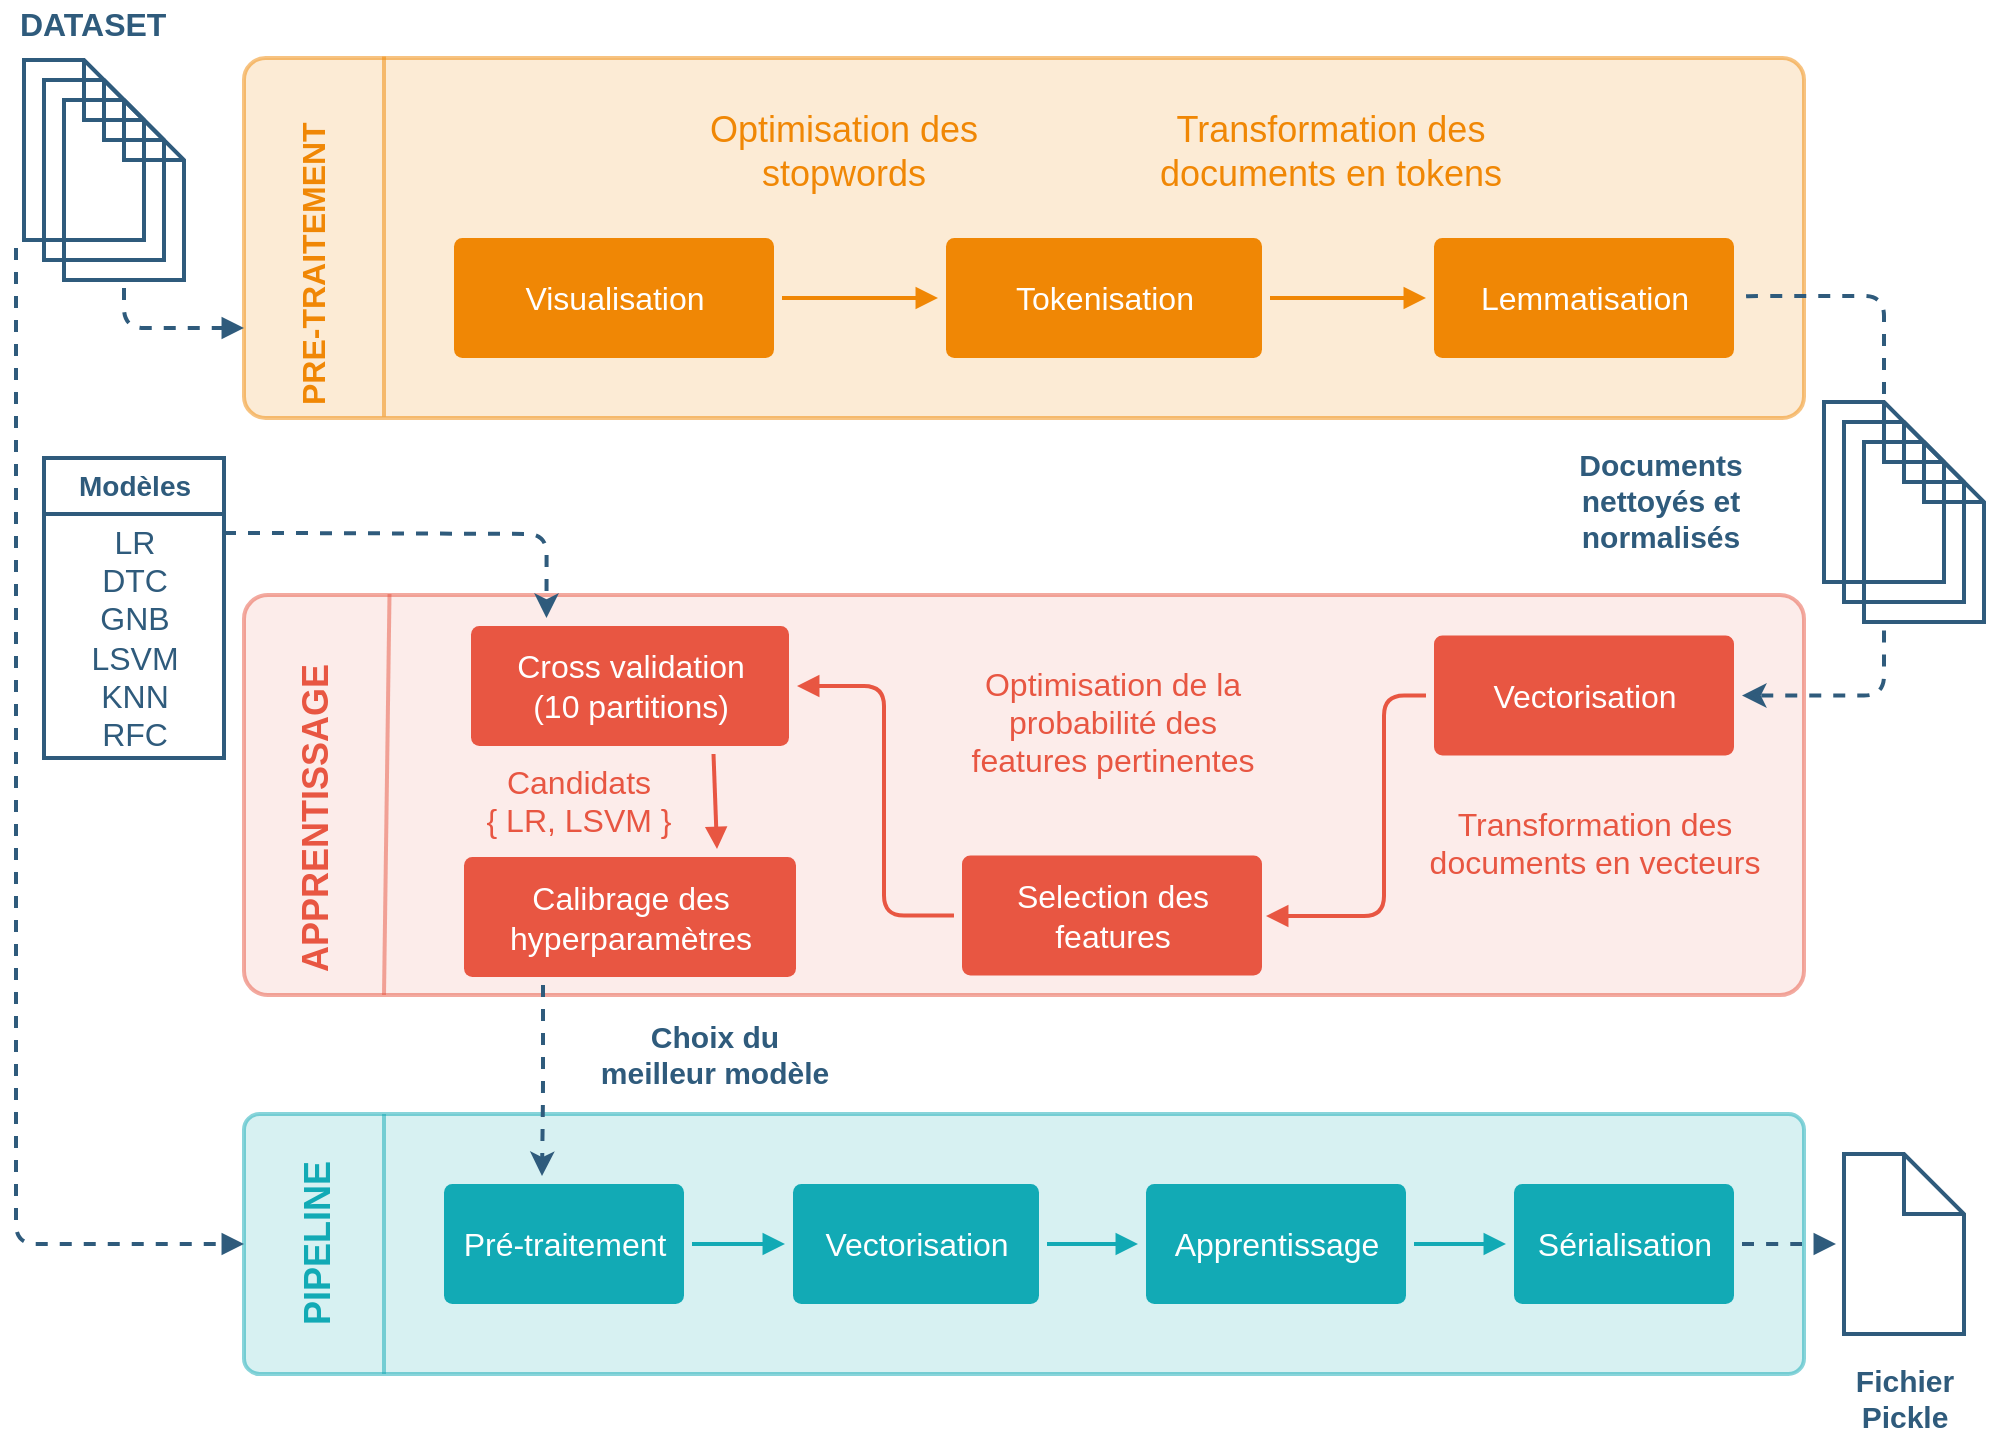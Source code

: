 <mxfile version="10.6.5" type="device"><diagram id="c4d1622c-ef71-313c-c1e9-26d76d500e0e" name="Page-1"><mxGraphModel dx="-206" dy="1120" grid="1" gridSize="10" guides="1" tooltips="1" connect="1" arrows="1" fold="1" page="0" pageScale="1" pageWidth="827" pageHeight="1169" background="#ffffff" math="0" shadow="0"><root><mxCell id="0"/><mxCell id="1" parent="0"/><mxCell id="33154a6bea696ba7-1" value="" style="rounded=1;fillColor=#fad9d5;strokeWidth=2;html=1;strokeColor=#E85642;arcSize=6;opacity=50;" parent="1" vertex="1"><mxGeometry x="1800" y="259.5" width="780" height="200" as="geometry"/></mxCell><mxCell id="33154a6bea696ba7-3" value="" style="rounded=1;fillColor=#FAD7AC;strokeWidth=2;html=1;strokeColor=#F08705;arcSize=6;opacity=50;" parent="1" vertex="1"><mxGeometry x="1800" y="-9" width="780" height="180" as="geometry"/></mxCell><mxCell id="33154a6bea696ba7-4" value="" style="edgeStyle=none;endArrow=none;startArrow=none;strokeWidth=2;html=1;strokeColor=#F08705;opacity=50;endFill=0;" parent="1" edge="1"><mxGeometry x="1892.5" y="-109.75" width="100" height="100" as="geometry"><mxPoint x="1870.0" y="-9.75" as="sourcePoint"/><mxPoint x="1870.0" y="170.25" as="targetPoint"/></mxGeometry></mxCell><mxCell id="33154a6bea696ba7-6" value="&lt;div&gt;Visualisation&lt;/div&gt;" style="rounded=1;fillColor=#f08705;strokeWidth=2;html=1;strokeColor=none;fontColor=#FFFFFF;fontSize=16;arcSize=7;perimeterSpacing=4;" parent="1" vertex="1"><mxGeometry x="1905" y="81" width="160" height="60" as="geometry"/></mxCell><mxCell id="33154a6bea696ba7-7" value="Tokenisation" style="rounded=1;fillColor=#f08705;strokeWidth=2;html=1;strokeColor=none;fontColor=#FFFFFF;fontSize=16;arcSize=7;perimeterSpacing=4;" parent="1" vertex="1"><mxGeometry x="2151" y="81" width="158" height="60" as="geometry"/></mxCell><mxCell id="33154a6bea696ba7-8" value="Lemmatisation" style="rounded=1;fillColor=#f08705;strokeWidth=2;html=1;strokeColor=none;fontColor=#FFFFFF;fontSize=16;arcSize=7;perimeterSpacing=4;" parent="1" vertex="1"><mxGeometry x="2395" y="81" width="150" height="60" as="geometry"/></mxCell><mxCell id="33154a6bea696ba7-11" value="" style="edgeStyle=none;strokeWidth=2;html=1;strokeColor=#F08705;endArrow=block;endFill=1;" parent="1" source="33154a6bea696ba7-6" target="33154a6bea696ba7-7" edge="1"><mxGeometry x="1780" y="-29" width="100" height="100" as="geometry"><mxPoint x="1780" y="71" as="sourcePoint"/><mxPoint x="1880" y="-29" as="targetPoint"/></mxGeometry></mxCell><mxCell id="33154a6bea696ba7-12" value="" style="edgeStyle=none;strokeWidth=2;html=1;strokeColor=#F08705;endArrow=block;endFill=1;" parent="1" source="33154a6bea696ba7-7" target="33154a6bea696ba7-8" edge="1"><mxGeometry x="1780" y="-29" width="100" height="100" as="geometry"><mxPoint x="1780" y="71" as="sourcePoint"/><mxPoint x="1880" y="-29" as="targetPoint"/></mxGeometry></mxCell><mxCell id="33154a6bea696ba7-16" value="&lt;div style=&quot;font-size: 16px;&quot;&gt;PRE-TRAITEMENT&lt;/div&gt;&lt;div style=&quot;font-size: 16px;&quot;&gt;&lt;br style=&quot;font-size: 16px;&quot;&gt;&lt;/div&gt;" style="text;horizontal=0;fontSize=16;fontStyle=1;html=1;fontColor=#F08705;labelBackgroundColor=none;" parent="1" vertex="1"><mxGeometry x="1818" y="-4.5" width="32" height="171" as="geometry"/></mxCell><mxCell id="33154a6bea696ba7-18" value="" style="edgeStyle=none;endArrow=none;startArrow=none;strokeWidth=2;html=1;strokeColor=#E85642;opacity=50;endFill=0;" parent="1" edge="1"><mxGeometry x="1895.25" y="159.0" width="100" height="100" as="geometry"><mxPoint x="1872.75" y="259" as="sourcePoint"/><mxPoint x="1870" y="459.5" as="targetPoint"/></mxGeometry></mxCell><mxCell id="33154a6bea696ba7-19" value="&lt;div&gt;Cross validation&lt;/div&gt;&lt;div&gt;(10 partitions)&lt;br&gt;&lt;/div&gt;" style="rounded=1;fillColor=#e85642;strokeWidth=2;html=1;strokeColor=none;fontColor=#FFFFFF;fontSize=16;arcSize=7;perimeterSpacing=4;" parent="1" vertex="1"><mxGeometry x="1913.5" y="275" width="159" height="60" as="geometry"/></mxCell><mxCell id="33154a6bea696ba7-20" value="&lt;div&gt;Selection des&lt;/div&gt;&lt;div&gt;features&lt;br&gt;&lt;/div&gt;" style="rounded=1;fillColor=#e85642;strokeWidth=2;html=1;strokeColor=none;fontColor=#FFFFFF;fontSize=16;arcSize=7;perimeterSpacing=4;" parent="1" vertex="1"><mxGeometry x="2159" y="389.75" width="150" height="60.0" as="geometry"/></mxCell><mxCell id="33154a6bea696ba7-22" value="" style="edgeStyle=orthogonalEdgeStyle;strokeWidth=2;html=1;strokeColor=#e85642;endArrow=block;endFill=1;entryX=1;entryY=0.5;entryDx=0;entryDy=0;exitX=0;exitY=0.5;exitDx=0;exitDy=0;" parent="1" source="33154a6bea696ba7-20" target="33154a6bea696ba7-19" edge="1"><mxGeometry x="1790" y="239.0" width="100" height="100" as="geometry"><mxPoint x="2167" y="390.5" as="sourcePoint"/><mxPoint x="1890" y="239.0" as="targetPoint"/><Array as="points"><mxPoint x="2120" y="420"/><mxPoint x="2120" y="305"/></Array></mxGeometry></mxCell><mxCell id="33154a6bea696ba7-24" value="&lt;div style=&quot;font-size: 18px;&quot;&gt;APPRENTISSAGE&lt;/div&gt;&lt;div style=&quot;font-size: 18px;&quot;&gt;&lt;br style=&quot;font-size: 18px;&quot;&gt;&lt;/div&gt;" style="text;horizontal=0;fontSize=18;fontStyle=1;html=1;strokeColor=none;fontColor=#E85642;labelBackgroundColor=none;" parent="1" vertex="1"><mxGeometry x="1819" y="270" width="31" height="180" as="geometry"/></mxCell><mxCell id="33154a6bea696ba7-40" style="edgeStyle=orthogonalEdgeStyle;html=1;startArrow=none;startFill=0;endArrow=block;endFill=1;jettySize=auto;orthogonalLoop=1;strokeColor=#e85642;strokeWidth=2;fontSize=15;fontColor=#FFFFFF;exitX=0;exitY=0.5;exitDx=0;exitDy=0;" parent="1" source="hcqjCUjl5vDT4tRPfkhe-21" edge="1"><mxGeometry relative="1" as="geometry"><mxPoint x="2431" y="343.5" as="sourcePoint"/><mxPoint x="2311" y="420" as="targetPoint"/><Array as="points"><mxPoint x="2370" y="310"/><mxPoint x="2370" y="420"/></Array></mxGeometry></mxCell><mxCell id="33154a6bea696ba7-42" value="" style="rounded=1;fillColor=#b0e3e6;strokeWidth=2;html=1;strokeColor=#12aab5;arcSize=6;opacity=50;" parent="1" vertex="1"><mxGeometry x="1800" y="519" width="780" height="130" as="geometry"/></mxCell><mxCell id="33154a6bea696ba7-43" value="" style="edgeStyle=none;endArrow=none;startArrow=none;strokeWidth=2;html=1;strokeColor=#12aab5;fontColor=#0E8088;opacity=50;endFill=0;" parent="1" edge="1"><mxGeometry x="1898.07" y="419" width="100" height="100" as="geometry"><mxPoint x="1870.0" y="519" as="sourcePoint"/><mxPoint x="1870" y="649" as="targetPoint"/></mxGeometry></mxCell><mxCell id="33154a6bea696ba7-44" value="PIPELINE" style="text;horizontal=0;fontSize=18;fontStyle=1;html=1;fontColor=#12AAB5;labelBackgroundColor=none;align=center;" parent="1" vertex="1"><mxGeometry x="1820" y="527" width="31" height="114" as="geometry"/></mxCell><mxCell id="33154a6bea696ba7-45" value="Pré-traitement" style="rounded=1;fillColor=#12aab5;strokeWidth=2;html=1;strokeColor=none;fontColor=#FFFFFF;fontSize=16;arcSize=7;perimeterSpacing=4;" parent="1" vertex="1"><mxGeometry x="1900" y="554" width="120" height="60" as="geometry"/></mxCell><mxCell id="33154a6bea696ba7-46" value="Vectorisation" style="rounded=1;fillColor=#12aab5;strokeWidth=2;html=1;strokeColor=none;fontColor=#FFFFFF;fontSize=16;arcSize=7;perimeterSpacing=4;" parent="1" vertex="1"><mxGeometry x="2074.5" y="554" width="123" height="60" as="geometry"/></mxCell><mxCell id="33154a6bea696ba7-53" value="" style="edgeStyle=elbowEdgeStyle;elbow=horizontal;strokeWidth=2;html=1;strokeColor=#12AAB5;endArrow=block;endFill=1;" parent="1" source="33154a6bea696ba7-45" target="33154a6bea696ba7-46" edge="1"><mxGeometry x="1795" y="-275.0" width="100" height="100" as="geometry"><mxPoint x="1795" y="-175.0" as="sourcePoint"/><mxPoint x="1895" y="-275.0" as="targetPoint"/></mxGeometry></mxCell><mxCell id="hcqjCUjl5vDT4tRPfkhe-3" value="" style="shape=note;verticalLabelPosition=middle;verticalAlign=middle;strokeWidth=2;html=1;spacingLeft=5;align=left;strokeColor=#2f5b7c;fontColor=#2F5B7C;spacingRight=4;spacingTop=30;labelPosition=right;fillColor=none;perimeterSpacing=4;" parent="1" vertex="1"><mxGeometry x="1690" y="-8" width="60" height="90" as="geometry"/></mxCell><mxCell id="hcqjCUjl5vDT4tRPfkhe-4" value="" style="shape=note;verticalLabelPosition=middle;verticalAlign=middle;strokeWidth=2;html=1;spacingLeft=5;align=left;strokeColor=#2f5b7c;fontColor=#2F5B7C;spacingRight=4;spacingTop=30;labelPosition=right;fillColor=none;perimeterSpacing=4;" parent="1" vertex="1"><mxGeometry x="1700" y="2" width="60" height="90" as="geometry"/></mxCell><mxCell id="hcqjCUjl5vDT4tRPfkhe-5" value="" style="shape=note;verticalLabelPosition=middle;verticalAlign=middle;strokeWidth=2;html=1;spacingLeft=5;align=left;strokeColor=#2f5b7c;fontColor=#2F5B7C;spacingRight=4;spacingTop=30;labelPosition=right;fillColor=none;perimeterSpacing=4;" parent="1" vertex="1"><mxGeometry x="1710" y="12" width="60" height="90" as="geometry"/></mxCell><mxCell id="hcqjCUjl5vDT4tRPfkhe-6" value="" style="dashed=1;rounded=1;strokeWidth=2;html=1;verticalAlign=bottom;strokeColor=#2f5b7c;fontSize=15;fontColor=#2F5B7C;spacingBottom=2;endArrow=block;endFill=1;targetPerimeterSpacing=0;sourcePerimeterSpacing=2;labelBackgroundColor=none;exitX=0.5;exitY=1;exitDx=0;exitDy=0;exitPerimeter=0;entryX=0;entryY=0.75;entryDx=0;entryDy=0;edgeStyle=orthogonalEdgeStyle;" parent="1" source="hcqjCUjl5vDT4tRPfkhe-5" target="33154a6bea696ba7-3" edge="1"><mxGeometry width="100" height="100" as="geometry"><mxPoint x="2645" y="60.7" as="sourcePoint"/><mxPoint x="1965" y="18" as="targetPoint"/><mxPoint x="84" y="16" as="offset"/><Array as="points"><mxPoint x="1740" y="126"/></Array></mxGeometry></mxCell><mxCell id="hcqjCUjl5vDT4tRPfkhe-10" value="Optimisation des stopwords" style="text;html=1;strokeColor=none;fillColor=none;align=center;verticalAlign=middle;whiteSpace=wrap;rounded=0;fontSize=18;fontColor=#F08705;" parent="1" vertex="1"><mxGeometry x="2030" y="17" width="140" height="42" as="geometry"/></mxCell><mxCell id="hcqjCUjl5vDT4tRPfkhe-11" value="Transformation des documents en tokens" style="text;html=1;strokeColor=none;fillColor=none;align=center;verticalAlign=middle;whiteSpace=wrap;rounded=0;fontSize=18;fontColor=#F08705;" parent="1" vertex="1"><mxGeometry x="2240" y="17" width="207" height="42" as="geometry"/></mxCell><mxCell id="hcqjCUjl5vDT4tRPfkhe-12" value="" style="endArrow=none;dashed=1;html=1;labelBackgroundColor=none;fontSize=18;fontColor=#F08705;entryX=1;entryY=0.5;entryDx=0;entryDy=0;exitX=0.5;exitY=0;exitDx=0;exitDy=0;exitPerimeter=0;strokeColor=#2F5B7C;strokeWidth=2;edgeStyle=orthogonalEdgeStyle;" parent="1" source="hcqjCUjl5vDT4tRPfkhe-14" target="33154a6bea696ba7-8" edge="1"><mxGeometry width="50" height="50" relative="1" as="geometry"><mxPoint x="2146.143" y="207" as="sourcePoint"/><mxPoint x="2200" y="160" as="targetPoint"/><Array as="points"><mxPoint x="2620" y="110"/><mxPoint x="2549" y="110"/></Array></mxGeometry></mxCell><mxCell id="hcqjCUjl5vDT4tRPfkhe-13" value="" style="endArrow=classic;html=1;labelBackgroundColor=none;strokeColor=#2F5B7C;fontSize=18;fontColor=#F08705;dashed=1;strokeWidth=2;entryX=1;entryY=0.5;entryDx=0;entryDy=0;exitX=0.206;exitY=1.003;exitDx=0;exitDy=0;exitPerimeter=0;edgeStyle=orthogonalEdgeStyle;" parent="1" source="hcqjCUjl5vDT4tRPfkhe-16" target="hcqjCUjl5vDT4tRPfkhe-21" edge="1"><mxGeometry width="50" height="50" relative="1" as="geometry"><mxPoint x="2470" y="324" as="sourcePoint"/><mxPoint x="2435" y="350" as="targetPoint"/><Array as="points"><mxPoint x="2620" y="310"/></Array></mxGeometry></mxCell><mxCell id="hcqjCUjl5vDT4tRPfkhe-14" value="" style="shape=note;verticalLabelPosition=middle;verticalAlign=middle;strokeWidth=2;html=1;spacingLeft=5;align=left;strokeColor=#2f5b7c;fontColor=#2F5B7C;spacingRight=4;spacingTop=30;labelPosition=right;fillColor=none;perimeterSpacing=4;" parent="1" vertex="1"><mxGeometry x="2590" y="163" width="60" height="90" as="geometry"/></mxCell><mxCell id="hcqjCUjl5vDT4tRPfkhe-15" value="" style="shape=note;verticalLabelPosition=middle;verticalAlign=middle;strokeWidth=2;html=1;spacingLeft=5;align=left;strokeColor=#2f5b7c;fontColor=#2F5B7C;spacingRight=4;spacingTop=30;labelPosition=right;fillColor=none;perimeterSpacing=4;" parent="1" vertex="1"><mxGeometry x="2600" y="173" width="60" height="90" as="geometry"/></mxCell><mxCell id="hcqjCUjl5vDT4tRPfkhe-16" value="&lt;div align=&quot;center&quot;&gt;&lt;br&gt;&lt;/div&gt;" style="shape=note;verticalLabelPosition=middle;verticalAlign=middle;strokeWidth=2;html=1;spacingLeft=5;align=left;strokeColor=#2f5b7c;fontColor=#2F5B7C;spacingRight=4;spacingTop=30;labelPosition=right;fillColor=none;perimeterSpacing=4;size=30;" parent="1" vertex="1"><mxGeometry x="2610" y="183" width="60" height="90" as="geometry"/></mxCell><mxCell id="hcqjCUjl5vDT4tRPfkhe-18" value="&lt;div&gt;Documents&lt;/div&gt;&lt;div&gt;nettoyés et &lt;br&gt;&lt;/div&gt;&lt;div&gt;normalisés&lt;br&gt;&lt;/div&gt;" style="text;html=1;resizable=0;points=[];autosize=1;align=center;verticalAlign=top;spacingTop=-4;fontSize=15;fontColor=#2F5B7C;fontStyle=1" parent="1" vertex="1"><mxGeometry x="2458" y="182.5" width="100" height="60" as="geometry"/></mxCell><mxCell id="hcqjCUjl5vDT4tRPfkhe-21" value="Vectorisation" style="rounded=1;fillColor=#e85642;strokeWidth=2;html=1;strokeColor=none;fontColor=#FFFFFF;fontSize=16;arcSize=7;perimeterSpacing=4;" parent="1" vertex="1"><mxGeometry x="2395" y="279.75" width="150" height="60.0" as="geometry"/></mxCell><mxCell id="hcqjCUjl5vDT4tRPfkhe-24" value="Modèles" style="swimlane;html=1;startSize=28;horizontal=1;containerType=tree;fontSize=14;fontColor=#2F5B7C;align=center;strokeColor=#2F5B7C;strokeWidth=2;" parent="1" vertex="1"><mxGeometry x="1700" y="191" width="90" height="150" as="geometry"><mxRectangle x="1950" y="230" width="90" height="20" as="alternateBounds"/></mxGeometry></mxCell><mxCell id="hcqjCUjl5vDT4tRPfkhe-26" value="&lt;div&gt;LR&lt;/div&gt;&lt;div&gt;DTC&lt;/div&gt;&lt;div&gt;GNB&lt;/div&gt;&lt;div&gt;LSVM&lt;/div&gt;&lt;div&gt;KNN&lt;/div&gt;&lt;div&gt;RFC&lt;/div&gt;" style="text;html=1;resizable=0;points=[];autosize=1;align=center;verticalAlign=top;spacingTop=-4;fontSize=16;fontColor=#2F5B7C;" parent="hcqjCUjl5vDT4tRPfkhe-24" vertex="1"><mxGeometry x="15" y="30" width="60" height="120" as="geometry"/></mxCell><mxCell id="hcqjCUjl5vDT4tRPfkhe-28" value="&lt;div&gt;Transformation des&lt;/div&gt;&lt;div&gt;documents en vecteurs&lt;br&gt;&lt;/div&gt;" style="text;html=1;resizable=0;points=[];autosize=1;align=center;verticalAlign=top;spacingTop=-4;fontSize=16;fontColor=#E85642;" parent="1" vertex="1"><mxGeometry x="2375" y="361.5" width="200" height="40" as="geometry"/></mxCell><mxCell id="hcqjCUjl5vDT4tRPfkhe-29" value="" style="endArrow=classic;html=1;labelBackgroundColor=none;strokeColor=#2F5B7C;fontSize=18;fontColor=#F08705;dashed=1;strokeWidth=2;edgeStyle=orthogonalEdgeStyle;entryX=0.25;entryY=0;entryDx=0;entryDy=0;exitX=1;exitY=0.25;exitDx=0;exitDy=0;" parent="1" source="hcqjCUjl5vDT4tRPfkhe-24" target="33154a6bea696ba7-19" edge="1"><mxGeometry width="50" height="50" relative="1" as="geometry"><mxPoint x="1790" y="270" as="sourcePoint"/><mxPoint x="2060" y="260" as="targetPoint"/><Array as="points"><mxPoint x="1820" y="229"/><mxPoint x="1951" y="229"/></Array></mxGeometry></mxCell><mxCell id="hcqjCUjl5vDT4tRPfkhe-30" value="&lt;div&gt;Calibrage des&lt;/div&gt;&lt;div&gt;hyperparamètres&lt;br&gt;&lt;/div&gt;" style="rounded=1;fillColor=#e85642;strokeWidth=2;html=1;strokeColor=none;fontColor=#FFFFFF;fontSize=16;arcSize=7;perimeterSpacing=4;" parent="1" vertex="1"><mxGeometry x="1910" y="390.5" width="166" height="60" as="geometry"/></mxCell><mxCell id="hcqjCUjl5vDT4tRPfkhe-31" value="" style="edgeStyle=none;strokeWidth=2;html=1;strokeColor=#e85642;endArrow=block;endFill=1;entryX=0.75;entryY=0;entryDx=0;entryDy=0;exitX=0.75;exitY=1;exitDx=0;exitDy=0;" parent="1" source="33154a6bea696ba7-19" target="hcqjCUjl5vDT4tRPfkhe-30" edge="1"><mxGeometry x="1800" y="249.0" width="100" height="100" as="geometry"><mxPoint x="2400.588" y="429.971" as="sourcePoint"/><mxPoint x="2322.941" y="429.971" as="targetPoint"/></mxGeometry></mxCell><mxCell id="hcqjCUjl5vDT4tRPfkhe-32" value="&lt;div&gt;Candidats&lt;/div&gt;&lt;div&gt;{ LR, LSVM }&lt;br&gt;&lt;/div&gt;" style="text;html=1;resizable=0;points=[];autosize=1;align=center;verticalAlign=top;spacingTop=-4;fontSize=16;fontColor=#E85642;" parent="1" vertex="1"><mxGeometry x="1912" y="340.5" width="110" height="40" as="geometry"/></mxCell><mxCell id="hcqjCUjl5vDT4tRPfkhe-33" value="&lt;div&gt;Optimisation de la&lt;/div&gt;&lt;div&gt;probabilité des &lt;br&gt;&lt;/div&gt;&lt;div&gt;features pertinentes&lt;/div&gt;" style="text;html=1;resizable=0;points=[];autosize=1;align=center;verticalAlign=top;spacingTop=-4;fontSize=16;fontColor=#E85642;" parent="1" vertex="1"><mxGeometry x="2144" y="292" width="180" height="60" as="geometry"/></mxCell><mxCell id="hcqjCUjl5vDT4tRPfkhe-35" value="&lt;div style=&quot;font-size: 16px&quot; align=&quot;center&quot;&gt;&lt;font style=&quot;font-size: 16px&quot; color=&quot;#2F5B7C&quot;&gt;&lt;b style=&quot;font-size: 16px&quot;&gt;&lt;font style=&quot;font-size: 16px&quot;&gt;DATASET&lt;/font&gt;&lt;/b&gt;&lt;/font&gt;&lt;/div&gt;" style="text;html=1;resizable=0;points=[];autosize=1;align=left;verticalAlign=top;spacingTop=-4;fontSize=16;fontColor=#E85642;" parent="1" vertex="1"><mxGeometry x="1686" y="-38" width="100" height="20" as="geometry"/></mxCell><mxCell id="hcqjCUjl5vDT4tRPfkhe-37" value="Apprentissage" style="rounded=1;fillColor=#12aab5;strokeWidth=2;html=1;strokeColor=none;fontColor=#FFFFFF;fontSize=16;arcSize=7;perimeterSpacing=4;" parent="1" vertex="1"><mxGeometry x="2251" y="554" width="130" height="60" as="geometry"/></mxCell><mxCell id="hcqjCUjl5vDT4tRPfkhe-38" value="&lt;div&gt;Sérialisation&lt;/div&gt;" style="rounded=1;fillColor=#12aab5;strokeWidth=2;html=1;strokeColor=none;fontColor=#FFFFFF;fontSize=16;arcSize=7;perimeterSpacing=4;" parent="1" vertex="1"><mxGeometry x="2435" y="554" width="110" height="60" as="geometry"/></mxCell><mxCell id="hcqjCUjl5vDT4tRPfkhe-39" value="" style="edgeStyle=elbowEdgeStyle;elbow=horizontal;strokeWidth=2;html=1;strokeColor=#12AAB5;endArrow=block;endFill=1;exitX=1;exitY=0.5;exitDx=0;exitDy=0;entryX=0;entryY=0.5;entryDx=0;entryDy=0;" parent="1" source="33154a6bea696ba7-46" target="hcqjCUjl5vDT4tRPfkhe-37" edge="1"><mxGeometry x="1805" y="-265.0" width="100" height="100" as="geometry"><mxPoint x="2034" y="594" as="sourcePoint"/><mxPoint x="2080.5" y="594" as="targetPoint"/></mxGeometry></mxCell><mxCell id="hcqjCUjl5vDT4tRPfkhe-40" value="" style="edgeStyle=elbowEdgeStyle;elbow=horizontal;strokeWidth=2;html=1;strokeColor=#12AAB5;endArrow=block;endFill=1;exitX=1;exitY=0.5;exitDx=0;exitDy=0;entryX=0;entryY=0.5;entryDx=0;entryDy=0;" parent="1" source="hcqjCUjl5vDT4tRPfkhe-37" target="hcqjCUjl5vDT4tRPfkhe-38" edge="1"><mxGeometry x="1815" y="-255.0" width="100" height="100" as="geometry"><mxPoint x="2211.667" y="594.167" as="sourcePoint"/><mxPoint x="2256.667" y="594.167" as="targetPoint"/></mxGeometry></mxCell><mxCell id="hcqjCUjl5vDT4tRPfkhe-41" value="" style="dashed=1;rounded=1;strokeWidth=2;html=1;verticalAlign=bottom;strokeColor=#2f5b7c;fontSize=15;fontColor=#2F5B7C;spacingBottom=2;endArrow=block;endFill=1;targetPerimeterSpacing=0;sourcePerimeterSpacing=2;labelBackgroundColor=none;exitX=0;exitY=1;exitDx=0;exitDy=0;exitPerimeter=0;entryX=0;entryY=0.5;entryDx=0;entryDy=0;edgeStyle=orthogonalEdgeStyle;" parent="1" source="hcqjCUjl5vDT4tRPfkhe-3" target="33154a6bea696ba7-42" edge="1"><mxGeometry x="-110.5" y="10.5" width="100" height="100" as="geometry"><mxPoint x="1629.929" y="116.071" as="sourcePoint"/><mxPoint x="1689.929" y="166.071" as="targetPoint"/><mxPoint x="84" y="16" as="offset"/><Array as="points"><mxPoint x="1686" y="584"/></Array></mxGeometry></mxCell><mxCell id="hcqjCUjl5vDT4tRPfkhe-42" value="" style="shape=note;verticalLabelPosition=middle;verticalAlign=middle;strokeWidth=2;html=1;spacingLeft=5;align=left;strokeColor=#2f5b7c;fontColor=#2F5B7C;spacingRight=4;spacingTop=30;labelPosition=right;fillColor=none;perimeterSpacing=4;" parent="1" vertex="1"><mxGeometry x="2600" y="539" width="60" height="90" as="geometry"/></mxCell><mxCell id="hcqjCUjl5vDT4tRPfkhe-43" value="" style="dashed=1;rounded=1;strokeWidth=2;html=1;verticalAlign=bottom;strokeColor=#2f5b7c;fontSize=15;fontColor=#2F5B7C;spacingBottom=2;endArrow=block;endFill=1;targetPerimeterSpacing=0;sourcePerimeterSpacing=2;labelBackgroundColor=none;exitX=1;exitY=0.5;exitDx=0;exitDy=0;edgeStyle=orthogonalEdgeStyle;entryX=0;entryY=0.5;entryDx=0;entryDy=0;entryPerimeter=0;" parent="1" source="hcqjCUjl5vDT4tRPfkhe-38" target="hcqjCUjl5vDT4tRPfkhe-42" edge="1"><mxGeometry x="10" y="-41" width="100" height="100" as="geometry"><mxPoint x="1750.429" y="64.571" as="sourcePoint"/><mxPoint x="1800" y="115" as="targetPoint"/><mxPoint x="84" y="16" as="offset"/><Array as="points"><mxPoint x="2570" y="584"/><mxPoint x="2570" y="584"/></Array></mxGeometry></mxCell><mxCell id="hcqjCUjl5vDT4tRPfkhe-44" value="&lt;div style=&quot;font-size: 15px;&quot;&gt;Fichier&lt;/div&gt;&lt;div style=&quot;font-size: 15px;&quot;&gt;Pickle&lt;br style=&quot;font-size: 15px;&quot;&gt;&lt;/div&gt;" style="text;html=1;resizable=0;points=[];autosize=1;align=center;verticalAlign=top;spacingTop=-4;fontSize=15;fontColor=#2F5B7C;fontStyle=1" parent="1" vertex="1"><mxGeometry x="2600" y="641" width="60" height="40" as="geometry"/></mxCell><mxCell id="hcqjCUjl5vDT4tRPfkhe-45" value="" style="endArrow=classic;html=1;labelBackgroundColor=none;strokeColor=#2F5B7C;fontSize=18;fontColor=#F08705;dashed=1;strokeWidth=2;edgeStyle=orthogonalEdgeStyle;exitX=0.25;exitY=1;exitDx=0;exitDy=0;" parent="1" source="hcqjCUjl5vDT4tRPfkhe-30" target="33154a6bea696ba7-45" edge="1"><mxGeometry width="50" height="50" relative="1" as="geometry"><mxPoint x="1960" y="480" as="sourcePoint"/><mxPoint x="1961.667" y="302.667" as="targetPoint"/><Array as="points"><mxPoint x="1949" y="510"/><mxPoint x="1949" y="510"/></Array></mxGeometry></mxCell><mxCell id="hcqjCUjl5vDT4tRPfkhe-46" value="&lt;div style=&quot;font-size: 15px;&quot;&gt;Choix du &lt;br style=&quot;font-size: 15px;&quot;&gt;&lt;/div&gt;&lt;div style=&quot;font-size: 15px;&quot;&gt;meilleur modèle&lt;br style=&quot;font-size: 15px;&quot;&gt;&lt;/div&gt;" style="text;html=1;resizable=0;points=[];autosize=1;align=center;verticalAlign=top;spacingTop=-4;fontSize=15;fontColor=#2F5B7C;fontStyle=1" parent="1" vertex="1"><mxGeometry x="1970" y="469" width="130" height="40" as="geometry"/></mxCell></root></mxGraphModel></diagram></mxfile>